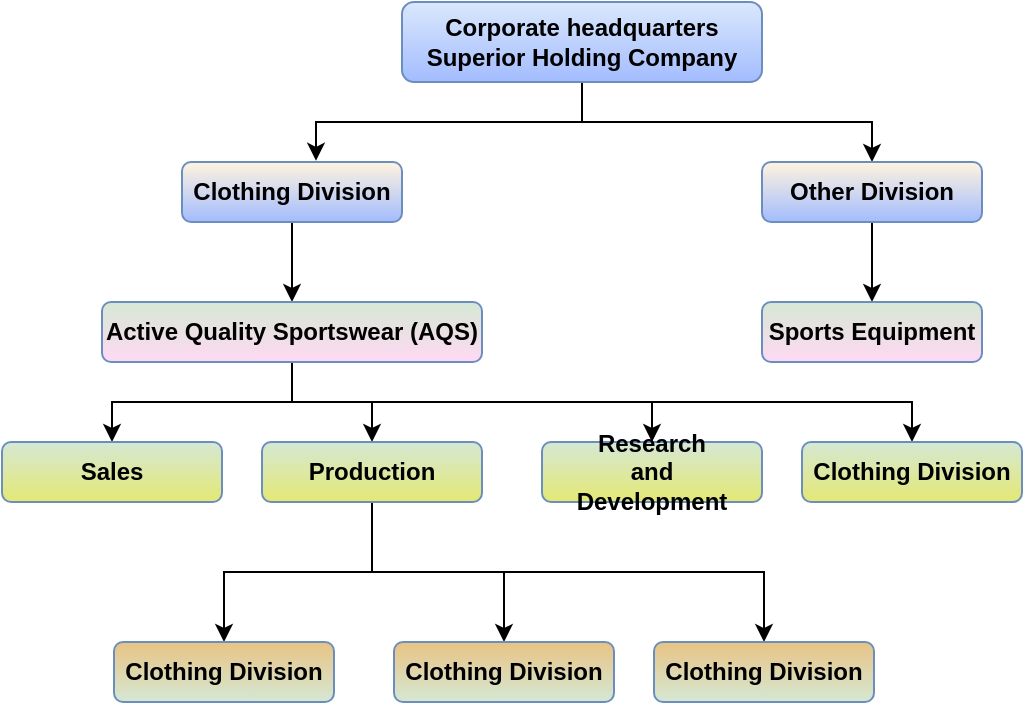<mxfile version="20.3.3" type="github">
  <diagram id="prtHgNgQTEPvFCAcTncT" name="Page-1">
    <mxGraphModel dx="932" dy="1171" grid="1" gridSize="10" guides="1" tooltips="1" connect="1" arrows="1" fold="1" page="1" pageScale="1" pageWidth="827" pageHeight="1169" math="0" shadow="0">
      <root>
        <mxCell id="0" />
        <mxCell id="1" parent="0" />
        <mxCell id="WIikd73Tc5OY5qvM8-dH-20" style="edgeStyle=orthogonalEdgeStyle;rounded=0;orthogonalLoop=1;jettySize=auto;html=1;exitX=0.5;exitY=1;exitDx=0;exitDy=0;entryX=0.609;entryY=-0.02;entryDx=0;entryDy=0;entryPerimeter=0;fontStyle=1" edge="1" parent="1" source="WIikd73Tc5OY5qvM8-dH-11" target="WIikd73Tc5OY5qvM8-dH-12">
          <mxGeometry relative="1" as="geometry" />
        </mxCell>
        <mxCell id="WIikd73Tc5OY5qvM8-dH-21" style="edgeStyle=orthogonalEdgeStyle;rounded=0;orthogonalLoop=1;jettySize=auto;html=1;exitX=0.5;exitY=1;exitDx=0;exitDy=0;entryX=0.5;entryY=0;entryDx=0;entryDy=0;fontStyle=1" edge="1" parent="1" source="WIikd73Tc5OY5qvM8-dH-11" target="WIikd73Tc5OY5qvM8-dH-13">
          <mxGeometry relative="1" as="geometry" />
        </mxCell>
        <mxCell id="WIikd73Tc5OY5qvM8-dH-11" value="Corporate headquarters&lt;br&gt;Superior Holding Company" style="rounded=1;whiteSpace=wrap;html=1;fillColor=#dae8fc;strokeColor=#6c8ebf;shadow=0;gradientColor=#A3BCFF;gradientDirection=south;fontStyle=1" vertex="1" parent="1">
          <mxGeometry x="320" y="40" width="180" height="40" as="geometry" />
        </mxCell>
        <mxCell id="WIikd73Tc5OY5qvM8-dH-22" style="edgeStyle=orthogonalEdgeStyle;rounded=0;orthogonalLoop=1;jettySize=auto;html=1;exitX=0.5;exitY=1;exitDx=0;exitDy=0;entryX=0.5;entryY=0;entryDx=0;entryDy=0;fontStyle=1" edge="1" parent="1" source="WIikd73Tc5OY5qvM8-dH-12" target="WIikd73Tc5OY5qvM8-dH-14">
          <mxGeometry relative="1" as="geometry" />
        </mxCell>
        <mxCell id="WIikd73Tc5OY5qvM8-dH-12" value="Clothing Division" style="rounded=1;whiteSpace=wrap;html=1;fillColor=#FFF4DE;strokeColor=#6c8ebf;shadow=0;gradientColor=#A3BCFF;gradientDirection=south;fontStyle=1" vertex="1" parent="1">
          <mxGeometry x="210" y="120" width="110" height="30" as="geometry" />
        </mxCell>
        <mxCell id="WIikd73Tc5OY5qvM8-dH-23" style="edgeStyle=orthogonalEdgeStyle;rounded=0;orthogonalLoop=1;jettySize=auto;html=1;exitX=0.5;exitY=1;exitDx=0;exitDy=0;entryX=0.5;entryY=0;entryDx=0;entryDy=0;fontStyle=1" edge="1" parent="1" source="WIikd73Tc5OY5qvM8-dH-13" target="WIikd73Tc5OY5qvM8-dH-15">
          <mxGeometry relative="1" as="geometry" />
        </mxCell>
        <mxCell id="WIikd73Tc5OY5qvM8-dH-13" value="Other Division" style="rounded=1;whiteSpace=wrap;html=1;fillColor=#FFF4DE;strokeColor=#6c8ebf;shadow=0;gradientColor=#A3BCFF;gradientDirection=south;fontStyle=1" vertex="1" parent="1">
          <mxGeometry x="500" y="120" width="110" height="30" as="geometry" />
        </mxCell>
        <mxCell id="WIikd73Tc5OY5qvM8-dH-24" style="edgeStyle=orthogonalEdgeStyle;rounded=0;orthogonalLoop=1;jettySize=auto;html=1;exitX=0.5;exitY=1;exitDx=0;exitDy=0;entryX=0.5;entryY=0;entryDx=0;entryDy=0;fontStyle=1" edge="1" parent="1" source="WIikd73Tc5OY5qvM8-dH-14" target="WIikd73Tc5OY5qvM8-dH-16">
          <mxGeometry relative="1" as="geometry" />
        </mxCell>
        <mxCell id="WIikd73Tc5OY5qvM8-dH-25" style="edgeStyle=orthogonalEdgeStyle;rounded=0;orthogonalLoop=1;jettySize=auto;html=1;exitX=0.5;exitY=1;exitDx=0;exitDy=0;fontStyle=1" edge="1" parent="1" source="WIikd73Tc5OY5qvM8-dH-14" target="WIikd73Tc5OY5qvM8-dH-19">
          <mxGeometry relative="1" as="geometry" />
        </mxCell>
        <mxCell id="WIikd73Tc5OY5qvM8-dH-26" style="edgeStyle=orthogonalEdgeStyle;rounded=0;orthogonalLoop=1;jettySize=auto;html=1;exitX=0.5;exitY=1;exitDx=0;exitDy=0;fontStyle=1" edge="1" parent="1" source="WIikd73Tc5OY5qvM8-dH-14" target="WIikd73Tc5OY5qvM8-dH-18">
          <mxGeometry relative="1" as="geometry" />
        </mxCell>
        <mxCell id="WIikd73Tc5OY5qvM8-dH-27" style="edgeStyle=orthogonalEdgeStyle;rounded=0;orthogonalLoop=1;jettySize=auto;html=1;exitX=0.5;exitY=1;exitDx=0;exitDy=0;fontStyle=1" edge="1" parent="1" source="WIikd73Tc5OY5qvM8-dH-14" target="WIikd73Tc5OY5qvM8-dH-17">
          <mxGeometry relative="1" as="geometry" />
        </mxCell>
        <mxCell id="WIikd73Tc5OY5qvM8-dH-14" value="Active Quality Sportswear (AQS)" style="rounded=1;whiteSpace=wrap;html=1;fillColor=#D5E8D4;strokeColor=#6c8ebf;shadow=0;gradientColor=#FFD9F4;gradientDirection=south;fontStyle=1" vertex="1" parent="1">
          <mxGeometry x="170" y="190" width="190" height="30" as="geometry" />
        </mxCell>
        <mxCell id="WIikd73Tc5OY5qvM8-dH-15" value="Sports Equipment" style="rounded=1;whiteSpace=wrap;html=1;fillColor=#D5E8D4;strokeColor=#6c8ebf;shadow=0;gradientColor=#FFD9F4;gradientDirection=south;fontStyle=1" vertex="1" parent="1">
          <mxGeometry x="500" y="190" width="110" height="30" as="geometry" />
        </mxCell>
        <mxCell id="WIikd73Tc5OY5qvM8-dH-16" value="Sales" style="rounded=1;whiteSpace=wrap;html=1;fillColor=#D5E8D4;strokeColor=#6c8ebf;shadow=0;gradientColor=#E4E874;gradientDirection=south;fontStyle=1" vertex="1" parent="1">
          <mxGeometry x="120" y="260" width="110" height="30" as="geometry" />
        </mxCell>
        <mxCell id="WIikd73Tc5OY5qvM8-dH-31" style="edgeStyle=orthogonalEdgeStyle;rounded=0;orthogonalLoop=1;jettySize=auto;html=1;exitX=0.5;exitY=1;exitDx=0;exitDy=0;entryX=0.5;entryY=0;entryDx=0;entryDy=0;fontStyle=1" edge="1" parent="1" source="WIikd73Tc5OY5qvM8-dH-17" target="WIikd73Tc5OY5qvM8-dH-28">
          <mxGeometry relative="1" as="geometry" />
        </mxCell>
        <mxCell id="WIikd73Tc5OY5qvM8-dH-32" style="edgeStyle=orthogonalEdgeStyle;rounded=0;orthogonalLoop=1;jettySize=auto;html=1;exitX=0.5;exitY=1;exitDx=0;exitDy=0;entryX=0.5;entryY=0;entryDx=0;entryDy=0;fontStyle=1" edge="1" parent="1" source="WIikd73Tc5OY5qvM8-dH-17" target="WIikd73Tc5OY5qvM8-dH-29">
          <mxGeometry relative="1" as="geometry" />
        </mxCell>
        <mxCell id="WIikd73Tc5OY5qvM8-dH-33" style="edgeStyle=orthogonalEdgeStyle;rounded=0;orthogonalLoop=1;jettySize=auto;html=1;exitX=0.5;exitY=1;exitDx=0;exitDy=0;entryX=0.5;entryY=0;entryDx=0;entryDy=0;fontStyle=1" edge="1" parent="1" source="WIikd73Tc5OY5qvM8-dH-17" target="WIikd73Tc5OY5qvM8-dH-30">
          <mxGeometry relative="1" as="geometry" />
        </mxCell>
        <mxCell id="WIikd73Tc5OY5qvM8-dH-17" value="Production" style="rounded=1;whiteSpace=wrap;html=1;fillColor=#D5E8D4;strokeColor=#6c8ebf;shadow=0;gradientColor=#E4E874;gradientDirection=south;fontStyle=1" vertex="1" parent="1">
          <mxGeometry x="250" y="260" width="110" height="30" as="geometry" />
        </mxCell>
        <mxCell id="WIikd73Tc5OY5qvM8-dH-18" value="Research &lt;br&gt;and &lt;br&gt;Development" style="rounded=1;whiteSpace=wrap;html=1;fillColor=#D5E8D4;strokeColor=#6c8ebf;shadow=0;gradientColor=#E4E874;gradientDirection=south;fontStyle=1" vertex="1" parent="1">
          <mxGeometry x="390" y="260" width="110" height="30" as="geometry" />
        </mxCell>
        <mxCell id="WIikd73Tc5OY5qvM8-dH-19" value="Clothing Division" style="rounded=1;whiteSpace=wrap;html=1;fillColor=#D5E8D4;strokeColor=#6c8ebf;shadow=0;gradientColor=#E4E874;gradientDirection=south;fontStyle=1" vertex="1" parent="1">
          <mxGeometry x="520" y="260" width="110" height="30" as="geometry" />
        </mxCell>
        <mxCell id="WIikd73Tc5OY5qvM8-dH-28" value="Clothing Division" style="rounded=1;whiteSpace=wrap;html=1;fillColor=#E8C384;strokeColor=#6c8ebf;shadow=0;gradientColor=#D5E8D4;gradientDirection=south;fontStyle=1" vertex="1" parent="1">
          <mxGeometry x="176" y="360" width="110" height="30" as="geometry" />
        </mxCell>
        <mxCell id="WIikd73Tc5OY5qvM8-dH-29" value="Clothing Division" style="rounded=1;whiteSpace=wrap;html=1;fillColor=#E8C384;strokeColor=#6c8ebf;shadow=0;gradientColor=#D5E8D4;gradientDirection=south;fontStyle=1" vertex="1" parent="1">
          <mxGeometry x="316" y="360" width="110" height="30" as="geometry" />
        </mxCell>
        <mxCell id="WIikd73Tc5OY5qvM8-dH-30" value="Clothing Division" style="rounded=1;whiteSpace=wrap;html=1;fillColor=#E8C384;strokeColor=#6c8ebf;shadow=0;gradientColor=#D5E8D4;gradientDirection=south;fontStyle=1" vertex="1" parent="1">
          <mxGeometry x="446" y="360" width="110" height="30" as="geometry" />
        </mxCell>
      </root>
    </mxGraphModel>
  </diagram>
</mxfile>
